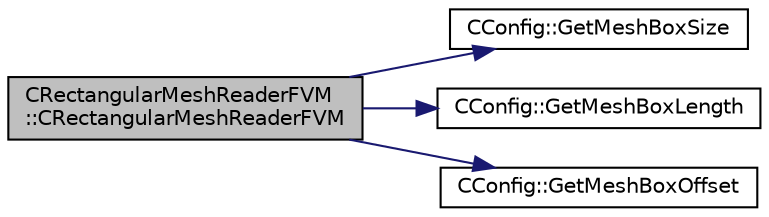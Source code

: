 digraph "CRectangularMeshReaderFVM::CRectangularMeshReaderFVM"
{
  edge [fontname="Helvetica",fontsize="10",labelfontname="Helvetica",labelfontsize="10"];
  node [fontname="Helvetica",fontsize="10",shape=record];
  rankdir="LR";
  Node0 [label="CRectangularMeshReaderFVM\l::CRectangularMeshReaderFVM",height=0.2,width=0.4,color="black", fillcolor="grey75", style="filled", fontcolor="black"];
  Node0 -> Node1 [color="midnightblue",fontsize="10",style="solid",fontname="Helvetica"];
  Node1 [label="CConfig::GetMeshBoxSize",height=0.2,width=0.4,color="black", fillcolor="white", style="filled",URL="$class_c_config.html#a9fb114f83f2e62686324c6e93caadf24",tooltip="Get the number of grid points in the analytic RECTANGLE or BOX grid in the specified coordinate direc..."];
  Node0 -> Node2 [color="midnightblue",fontsize="10",style="solid",fontname="Helvetica"];
  Node2 [label="CConfig::GetMeshBoxLength",height=0.2,width=0.4,color="black", fillcolor="white", style="filled",URL="$class_c_config.html#a667b4001afef411fb7365ff03c38e1f8",tooltip="Get the length of the analytic RECTANGLE or BOX grid in the specified coordinate direction. "];
  Node0 -> Node3 [color="midnightblue",fontsize="10",style="solid",fontname="Helvetica"];
  Node3 [label="CConfig::GetMeshBoxOffset",height=0.2,width=0.4,color="black", fillcolor="white", style="filled",URL="$class_c_config.html#aa47fb83d6d0fce8aee2afa978f1bea2b",tooltip="Get the offset from 0.0 of the analytic RECTANGLE or BOX grid in the specified coordinate direction..."];
}
